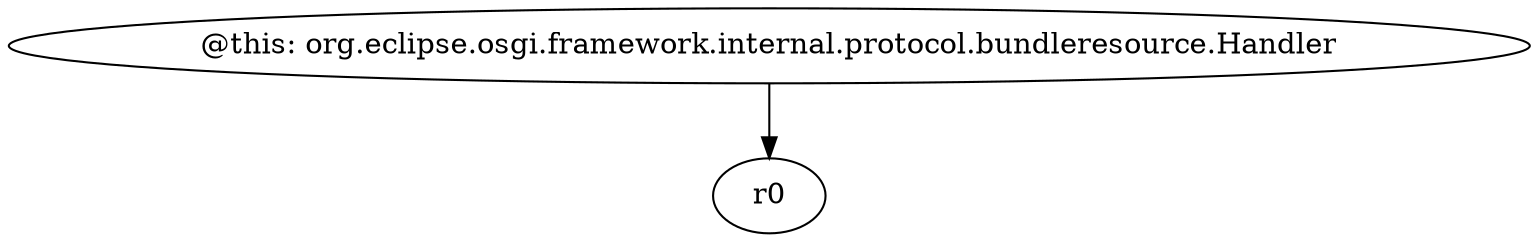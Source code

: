 digraph g {
0[label="@this: org.eclipse.osgi.framework.internal.protocol.bundleresource.Handler"]
1[label="r0"]
0->1[label=""]
}